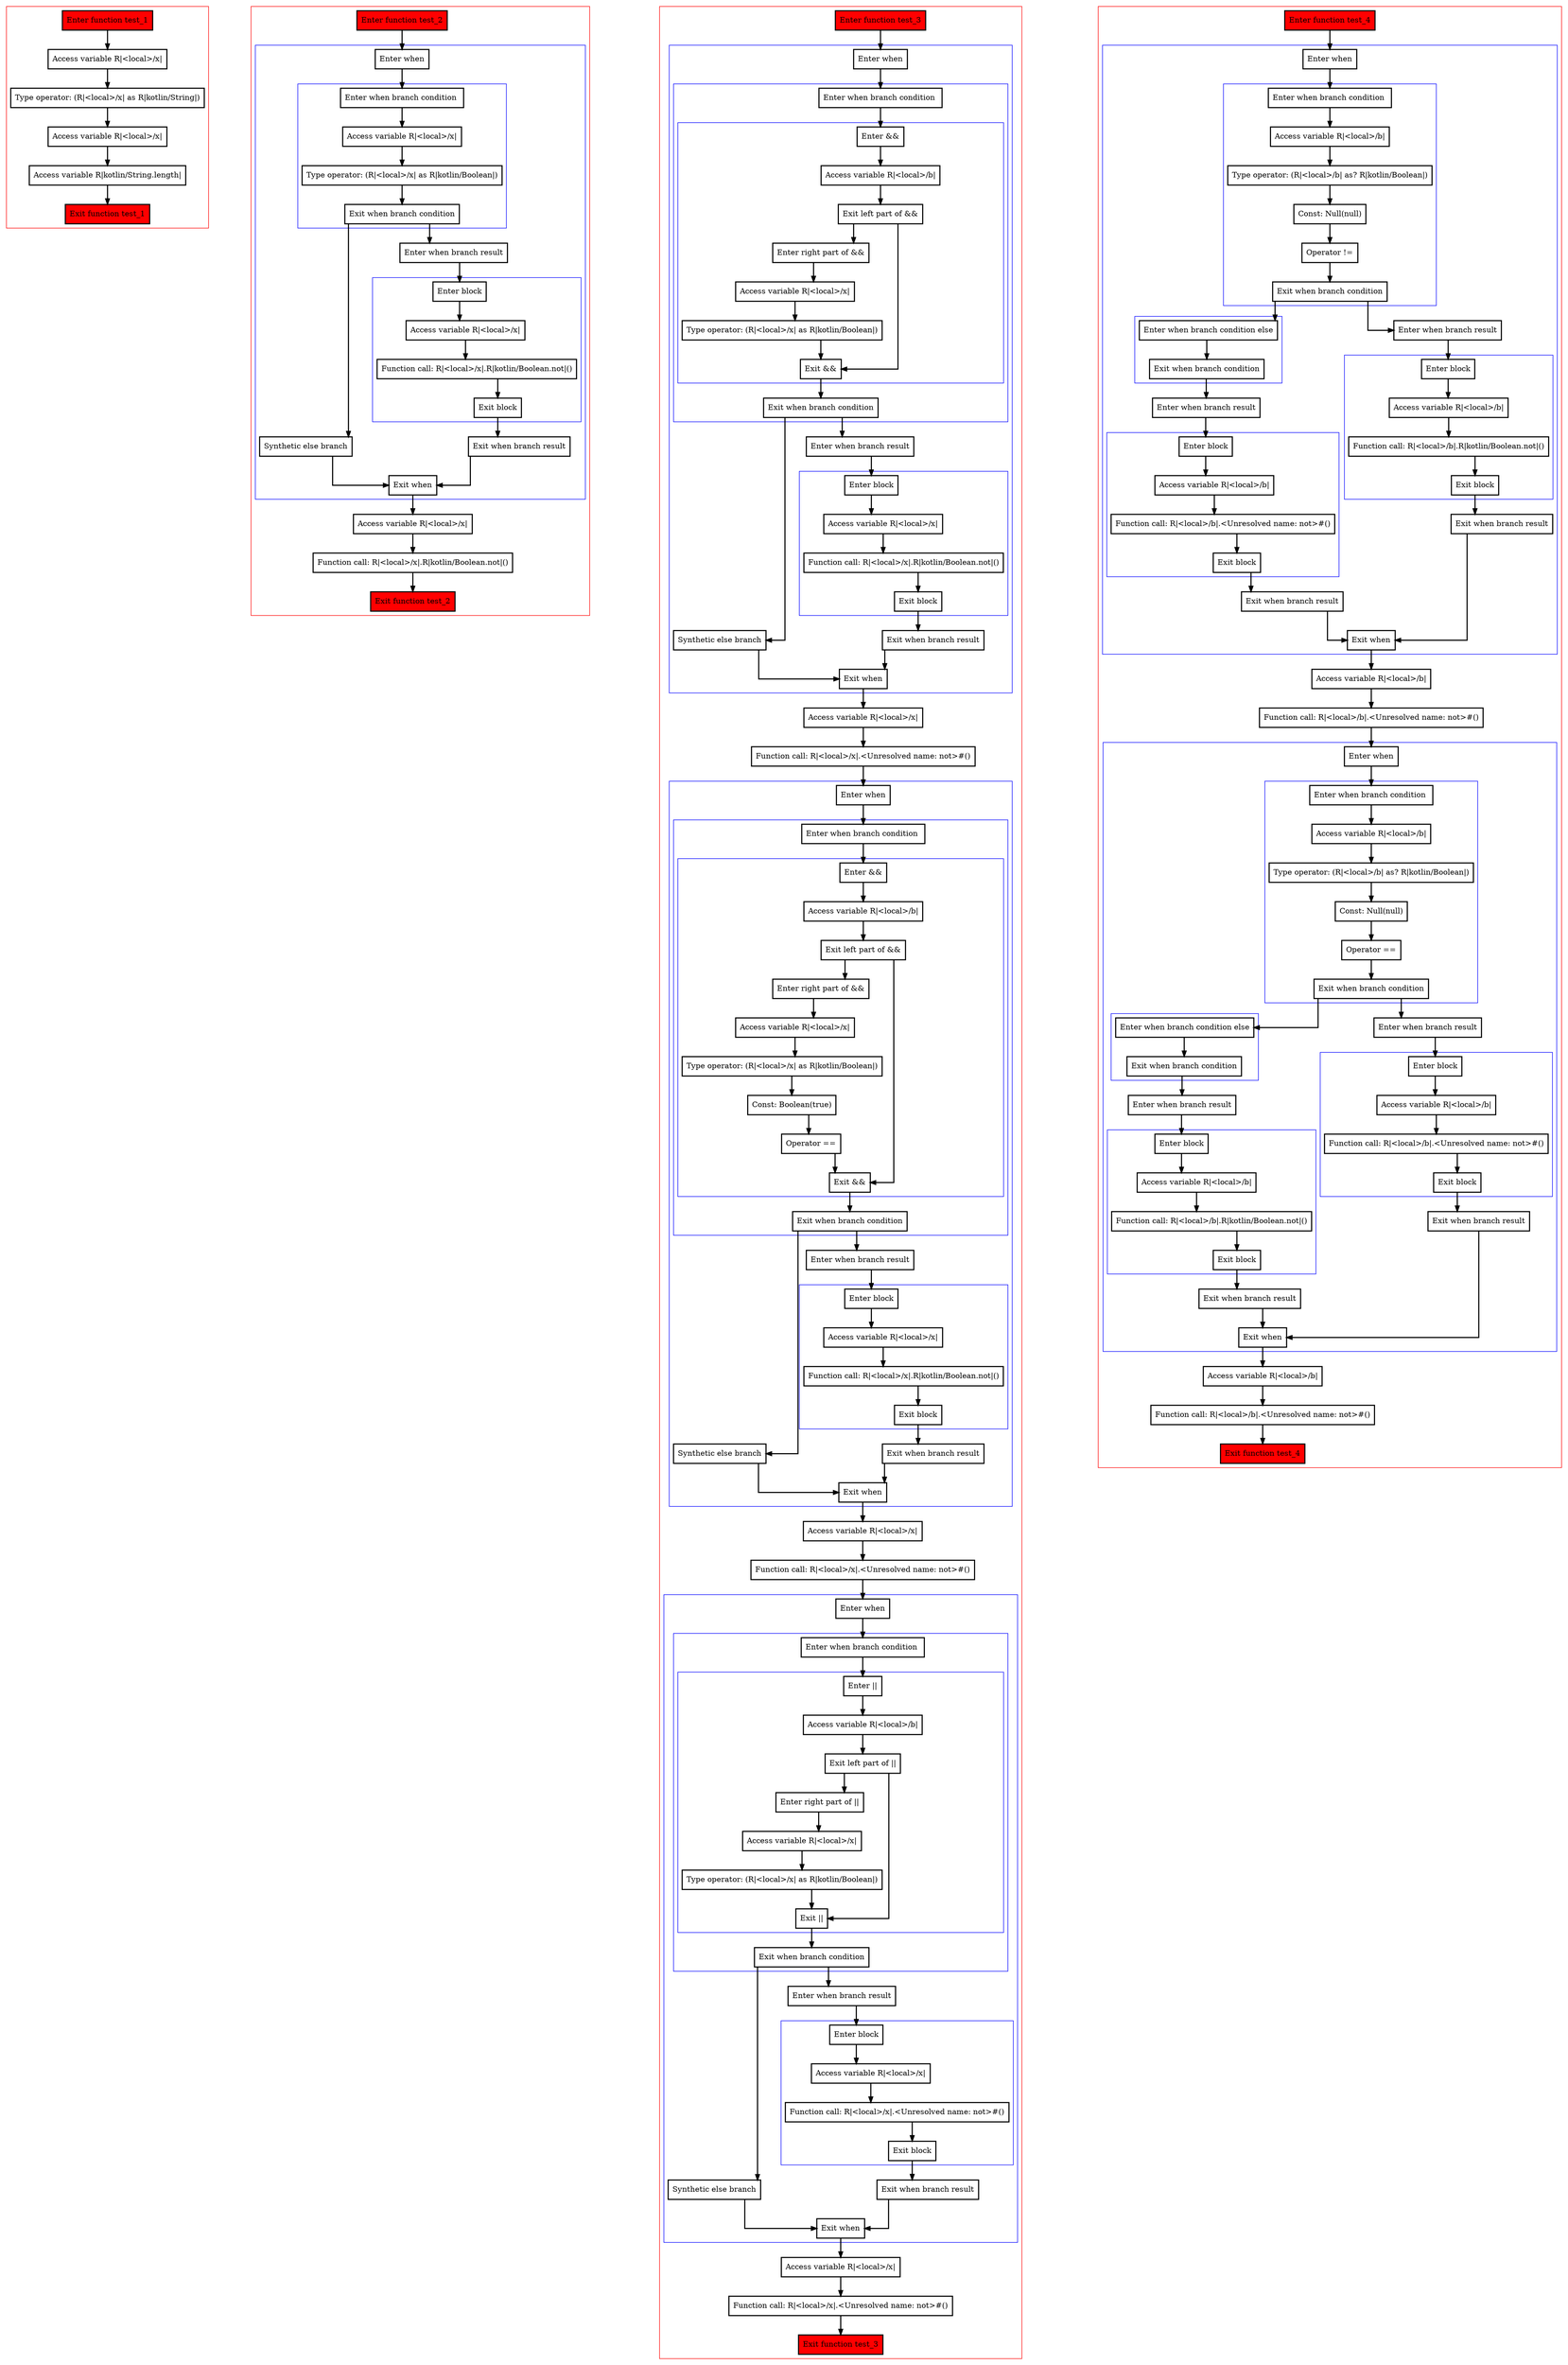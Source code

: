 digraph casts_kt {
    graph [splines=ortho nodesep=3]
    node [shape=box penwidth=2]
    edge [penwidth=2]

    subgraph cluster_0 {
        color=red
        0 [label="Enter function test_1" style="filled" fillcolor=red];
        1 [label="Access variable R|<local>/x|"];
        2 [label="Type operator: (R|<local>/x| as R|kotlin/String|)"];
        3 [label="Access variable R|<local>/x|"];
        4 [label="Access variable R|kotlin/String.length|"];
        5 [label="Exit function test_1" style="filled" fillcolor=red];
    }

    0 -> {1};
    1 -> {2};
    2 -> {3};
    3 -> {4};
    4 -> {5};

    subgraph cluster_1 {
        color=red
        6 [label="Enter function test_2" style="filled" fillcolor=red];
        subgraph cluster_2 {
            color=blue
            7 [label="Enter when"];
            subgraph cluster_3 {
                color=blue
                8 [label="Enter when branch condition "];
                9 [label="Access variable R|<local>/x|"];
                10 [label="Type operator: (R|<local>/x| as R|kotlin/Boolean|)"];
                11 [label="Exit when branch condition"];
            }
            12 [label="Synthetic else branch"];
            13 [label="Enter when branch result"];
            subgraph cluster_4 {
                color=blue
                14 [label="Enter block"];
                15 [label="Access variable R|<local>/x|"];
                16 [label="Function call: R|<local>/x|.R|kotlin/Boolean.not|()"];
                17 [label="Exit block"];
            }
            18 [label="Exit when branch result"];
            19 [label="Exit when"];
        }
        20 [label="Access variable R|<local>/x|"];
        21 [label="Function call: R|<local>/x|.R|kotlin/Boolean.not|()"];
        22 [label="Exit function test_2" style="filled" fillcolor=red];
    }

    6 -> {7};
    7 -> {8};
    8 -> {9};
    9 -> {10};
    10 -> {11};
    11 -> {13 12};
    12 -> {19};
    13 -> {14};
    14 -> {15};
    15 -> {16};
    16 -> {17};
    17 -> {18};
    18 -> {19};
    19 -> {20};
    20 -> {21};
    21 -> {22};

    subgraph cluster_5 {
        color=red
        23 [label="Enter function test_3" style="filled" fillcolor=red];
        subgraph cluster_6 {
            color=blue
            24 [label="Enter when"];
            subgraph cluster_7 {
                color=blue
                25 [label="Enter when branch condition "];
                subgraph cluster_8 {
                    color=blue
                    26 [label="Enter &&"];
                    27 [label="Access variable R|<local>/b|"];
                    28 [label="Exit left part of &&"];
                    29 [label="Enter right part of &&"];
                    30 [label="Access variable R|<local>/x|"];
                    31 [label="Type operator: (R|<local>/x| as R|kotlin/Boolean|)"];
                    32 [label="Exit &&"];
                }
                33 [label="Exit when branch condition"];
            }
            34 [label="Synthetic else branch"];
            35 [label="Enter when branch result"];
            subgraph cluster_9 {
                color=blue
                36 [label="Enter block"];
                37 [label="Access variable R|<local>/x|"];
                38 [label="Function call: R|<local>/x|.R|kotlin/Boolean.not|()"];
                39 [label="Exit block"];
            }
            40 [label="Exit when branch result"];
            41 [label="Exit when"];
        }
        42 [label="Access variable R|<local>/x|"];
        43 [label="Function call: R|<local>/x|.<Unresolved name: not>#()"];
        subgraph cluster_10 {
            color=blue
            44 [label="Enter when"];
            subgraph cluster_11 {
                color=blue
                45 [label="Enter when branch condition "];
                subgraph cluster_12 {
                    color=blue
                    46 [label="Enter &&"];
                    47 [label="Access variable R|<local>/b|"];
                    48 [label="Exit left part of &&"];
                    49 [label="Enter right part of &&"];
                    50 [label="Access variable R|<local>/x|"];
                    51 [label="Type operator: (R|<local>/x| as R|kotlin/Boolean|)"];
                    52 [label="Const: Boolean(true)"];
                    53 [label="Operator =="];
                    54 [label="Exit &&"];
                }
                55 [label="Exit when branch condition"];
            }
            56 [label="Synthetic else branch"];
            57 [label="Enter when branch result"];
            subgraph cluster_13 {
                color=blue
                58 [label="Enter block"];
                59 [label="Access variable R|<local>/x|"];
                60 [label="Function call: R|<local>/x|.R|kotlin/Boolean.not|()"];
                61 [label="Exit block"];
            }
            62 [label="Exit when branch result"];
            63 [label="Exit when"];
        }
        64 [label="Access variable R|<local>/x|"];
        65 [label="Function call: R|<local>/x|.<Unresolved name: not>#()"];
        subgraph cluster_14 {
            color=blue
            66 [label="Enter when"];
            subgraph cluster_15 {
                color=blue
                67 [label="Enter when branch condition "];
                subgraph cluster_16 {
                    color=blue
                    68 [label="Enter ||"];
                    69 [label="Access variable R|<local>/b|"];
                    70 [label="Exit left part of ||"];
                    71 [label="Enter right part of ||"];
                    72 [label="Access variable R|<local>/x|"];
                    73 [label="Type operator: (R|<local>/x| as R|kotlin/Boolean|)"];
                    74 [label="Exit ||"];
                }
                75 [label="Exit when branch condition"];
            }
            76 [label="Synthetic else branch"];
            77 [label="Enter when branch result"];
            subgraph cluster_17 {
                color=blue
                78 [label="Enter block"];
                79 [label="Access variable R|<local>/x|"];
                80 [label="Function call: R|<local>/x|.<Unresolved name: not>#()"];
                81 [label="Exit block"];
            }
            82 [label="Exit when branch result"];
            83 [label="Exit when"];
        }
        84 [label="Access variable R|<local>/x|"];
        85 [label="Function call: R|<local>/x|.<Unresolved name: not>#()"];
        86 [label="Exit function test_3" style="filled" fillcolor=red];
    }

    23 -> {24};
    24 -> {25};
    25 -> {26};
    26 -> {27};
    27 -> {28};
    28 -> {32 29};
    29 -> {30};
    30 -> {31};
    31 -> {32};
    32 -> {33};
    33 -> {35 34};
    34 -> {41};
    35 -> {36};
    36 -> {37};
    37 -> {38};
    38 -> {39};
    39 -> {40};
    40 -> {41};
    41 -> {42};
    42 -> {43};
    43 -> {44};
    44 -> {45};
    45 -> {46};
    46 -> {47};
    47 -> {48};
    48 -> {54 49};
    49 -> {50};
    50 -> {51};
    51 -> {52};
    52 -> {53};
    53 -> {54};
    54 -> {55};
    55 -> {57 56};
    56 -> {63};
    57 -> {58};
    58 -> {59};
    59 -> {60};
    60 -> {61};
    61 -> {62};
    62 -> {63};
    63 -> {64};
    64 -> {65};
    65 -> {66};
    66 -> {67};
    67 -> {68};
    68 -> {69};
    69 -> {70};
    70 -> {74 71};
    71 -> {72};
    72 -> {73};
    73 -> {74};
    74 -> {75};
    75 -> {77 76};
    76 -> {83};
    77 -> {78};
    78 -> {79};
    79 -> {80};
    80 -> {81};
    81 -> {82};
    82 -> {83};
    83 -> {84};
    84 -> {85};
    85 -> {86};

    subgraph cluster_18 {
        color=red
        87 [label="Enter function test_4" style="filled" fillcolor=red];
        subgraph cluster_19 {
            color=blue
            88 [label="Enter when"];
            subgraph cluster_20 {
                color=blue
                89 [label="Enter when branch condition "];
                90 [label="Access variable R|<local>/b|"];
                91 [label="Type operator: (R|<local>/b| as? R|kotlin/Boolean|)"];
                92 [label="Const: Null(null)"];
                93 [label="Operator !="];
                94 [label="Exit when branch condition"];
            }
            subgraph cluster_21 {
                color=blue
                95 [label="Enter when branch condition else"];
                96 [label="Exit when branch condition"];
            }
            97 [label="Enter when branch result"];
            subgraph cluster_22 {
                color=blue
                98 [label="Enter block"];
                99 [label="Access variable R|<local>/b|"];
                100 [label="Function call: R|<local>/b|.<Unresolved name: not>#()"];
                101 [label="Exit block"];
            }
            102 [label="Exit when branch result"];
            103 [label="Enter when branch result"];
            subgraph cluster_23 {
                color=blue
                104 [label="Enter block"];
                105 [label="Access variable R|<local>/b|"];
                106 [label="Function call: R|<local>/b|.R|kotlin/Boolean.not|()"];
                107 [label="Exit block"];
            }
            108 [label="Exit when branch result"];
            109 [label="Exit when"];
        }
        110 [label="Access variable R|<local>/b|"];
        111 [label="Function call: R|<local>/b|.<Unresolved name: not>#()"];
        subgraph cluster_24 {
            color=blue
            112 [label="Enter when"];
            subgraph cluster_25 {
                color=blue
                113 [label="Enter when branch condition "];
                114 [label="Access variable R|<local>/b|"];
                115 [label="Type operator: (R|<local>/b| as? R|kotlin/Boolean|)"];
                116 [label="Const: Null(null)"];
                117 [label="Operator =="];
                118 [label="Exit when branch condition"];
            }
            subgraph cluster_26 {
                color=blue
                119 [label="Enter when branch condition else"];
                120 [label="Exit when branch condition"];
            }
            121 [label="Enter when branch result"];
            subgraph cluster_27 {
                color=blue
                122 [label="Enter block"];
                123 [label="Access variable R|<local>/b|"];
                124 [label="Function call: R|<local>/b|.R|kotlin/Boolean.not|()"];
                125 [label="Exit block"];
            }
            126 [label="Exit when branch result"];
            127 [label="Enter when branch result"];
            subgraph cluster_28 {
                color=blue
                128 [label="Enter block"];
                129 [label="Access variable R|<local>/b|"];
                130 [label="Function call: R|<local>/b|.<Unresolved name: not>#()"];
                131 [label="Exit block"];
            }
            132 [label="Exit when branch result"];
            133 [label="Exit when"];
        }
        134 [label="Access variable R|<local>/b|"];
        135 [label="Function call: R|<local>/b|.<Unresolved name: not>#()"];
        136 [label="Exit function test_4" style="filled" fillcolor=red];
    }

    87 -> {88};
    88 -> {89};
    89 -> {90};
    90 -> {91};
    91 -> {92};
    92 -> {93};
    93 -> {94};
    94 -> {103 95};
    95 -> {96};
    96 -> {97};
    97 -> {98};
    98 -> {99};
    99 -> {100};
    100 -> {101};
    101 -> {102};
    102 -> {109};
    103 -> {104};
    104 -> {105};
    105 -> {106};
    106 -> {107};
    107 -> {108};
    108 -> {109};
    109 -> {110};
    110 -> {111};
    111 -> {112};
    112 -> {113};
    113 -> {114};
    114 -> {115};
    115 -> {116};
    116 -> {117};
    117 -> {118};
    118 -> {127 119};
    119 -> {120};
    120 -> {121};
    121 -> {122};
    122 -> {123};
    123 -> {124};
    124 -> {125};
    125 -> {126};
    126 -> {133};
    127 -> {128};
    128 -> {129};
    129 -> {130};
    130 -> {131};
    131 -> {132};
    132 -> {133};
    133 -> {134};
    134 -> {135};
    135 -> {136};

}

